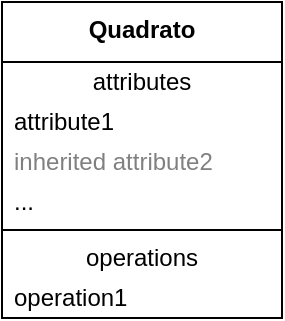 <mxfile version="24.9.0">
  <diagram name="Pagina-1" id="Hsld3cg1v6XtpQA-iXIp">
    <mxGraphModel dx="1728" dy="615" grid="1" gridSize="10" guides="1" tooltips="1" connect="1" arrows="1" fold="1" page="1" pageScale="1" pageWidth="827" pageHeight="1169" math="0" shadow="0">
      <root>
        <mxCell id="0" />
        <mxCell id="1" parent="0" />
        <mxCell id="GJ7OKZnw5Xzyx3DYVOwt-2" value="&lt;b&gt;Quadrato&lt;/b&gt;" style="swimlane;fontStyle=0;align=center;verticalAlign=top;childLayout=stackLayout;horizontal=1;startSize=30;horizontalStack=0;resizeParent=1;resizeParentMax=0;resizeLast=0;collapsible=0;marginBottom=0;html=1;whiteSpace=wrap;" vertex="1" parent="1">
          <mxGeometry x="320" y="550" width="140" height="158" as="geometry" />
        </mxCell>
        <mxCell id="GJ7OKZnw5Xzyx3DYVOwt-3" value="attributes" style="text;html=1;strokeColor=none;fillColor=none;align=center;verticalAlign=middle;spacingLeft=4;spacingRight=4;overflow=hidden;rotatable=0;points=[[0,0.5],[1,0.5]];portConstraint=eastwest;whiteSpace=wrap;" vertex="1" parent="GJ7OKZnw5Xzyx3DYVOwt-2">
          <mxGeometry y="30" width="140" height="20" as="geometry" />
        </mxCell>
        <mxCell id="GJ7OKZnw5Xzyx3DYVOwt-4" value="attribute1" style="text;html=1;strokeColor=none;fillColor=none;align=left;verticalAlign=middle;spacingLeft=4;spacingRight=4;overflow=hidden;rotatable=0;points=[[0,0.5],[1,0.5]];portConstraint=eastwest;whiteSpace=wrap;" vertex="1" parent="GJ7OKZnw5Xzyx3DYVOwt-2">
          <mxGeometry y="50" width="140" height="20" as="geometry" />
        </mxCell>
        <mxCell id="GJ7OKZnw5Xzyx3DYVOwt-5" value="inherited attribute2" style="text;html=1;strokeColor=none;fillColor=none;align=left;verticalAlign=middle;spacingLeft=4;spacingRight=4;overflow=hidden;rotatable=0;points=[[0,0.5],[1,0.5]];portConstraint=eastwest;fontColor=#808080;whiteSpace=wrap;" vertex="1" parent="GJ7OKZnw5Xzyx3DYVOwt-2">
          <mxGeometry y="70" width="140" height="20" as="geometry" />
        </mxCell>
        <mxCell id="GJ7OKZnw5Xzyx3DYVOwt-6" value="..." style="text;html=1;strokeColor=none;fillColor=none;align=left;verticalAlign=middle;spacingLeft=4;spacingRight=4;overflow=hidden;rotatable=0;points=[[0,0.5],[1,0.5]];portConstraint=eastwest;whiteSpace=wrap;" vertex="1" parent="GJ7OKZnw5Xzyx3DYVOwt-2">
          <mxGeometry y="90" width="140" height="20" as="geometry" />
        </mxCell>
        <mxCell id="GJ7OKZnw5Xzyx3DYVOwt-7" value="" style="line;strokeWidth=1;fillColor=none;align=left;verticalAlign=middle;spacingTop=-1;spacingLeft=3;spacingRight=3;rotatable=0;labelPosition=right;points=[];portConstraint=eastwest;" vertex="1" parent="GJ7OKZnw5Xzyx3DYVOwt-2">
          <mxGeometry y="110" width="140" height="8" as="geometry" />
        </mxCell>
        <mxCell id="GJ7OKZnw5Xzyx3DYVOwt-8" value="operations" style="text;html=1;strokeColor=none;fillColor=none;align=center;verticalAlign=middle;spacingLeft=4;spacingRight=4;overflow=hidden;rotatable=0;points=[[0,0.5],[1,0.5]];portConstraint=eastwest;whiteSpace=wrap;" vertex="1" parent="GJ7OKZnw5Xzyx3DYVOwt-2">
          <mxGeometry y="118" width="140" height="20" as="geometry" />
        </mxCell>
        <mxCell id="GJ7OKZnw5Xzyx3DYVOwt-9" value="operation1" style="text;html=1;strokeColor=none;fillColor=none;align=left;verticalAlign=middle;spacingLeft=4;spacingRight=4;overflow=hidden;rotatable=0;points=[[0,0.5],[1,0.5]];portConstraint=eastwest;whiteSpace=wrap;" vertex="1" parent="GJ7OKZnw5Xzyx3DYVOwt-2">
          <mxGeometry y="138" width="140" height="20" as="geometry" />
        </mxCell>
      </root>
    </mxGraphModel>
  </diagram>
</mxfile>
